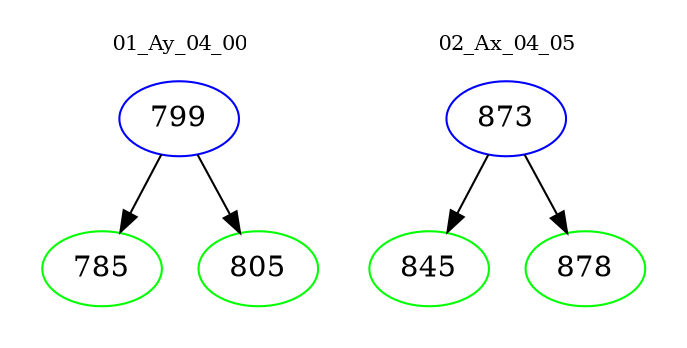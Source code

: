 digraph{
subgraph cluster_0 {
color = white
label = "01_Ay_04_00";
fontsize=10;
T0_799 [label="799", color="blue"]
T0_799 -> T0_785 [color="black"]
T0_785 [label="785", color="green"]
T0_799 -> T0_805 [color="black"]
T0_805 [label="805", color="green"]
}
subgraph cluster_1 {
color = white
label = "02_Ax_04_05";
fontsize=10;
T1_873 [label="873", color="blue"]
T1_873 -> T1_845 [color="black"]
T1_845 [label="845", color="green"]
T1_873 -> T1_878 [color="black"]
T1_878 [label="878", color="green"]
}
}
